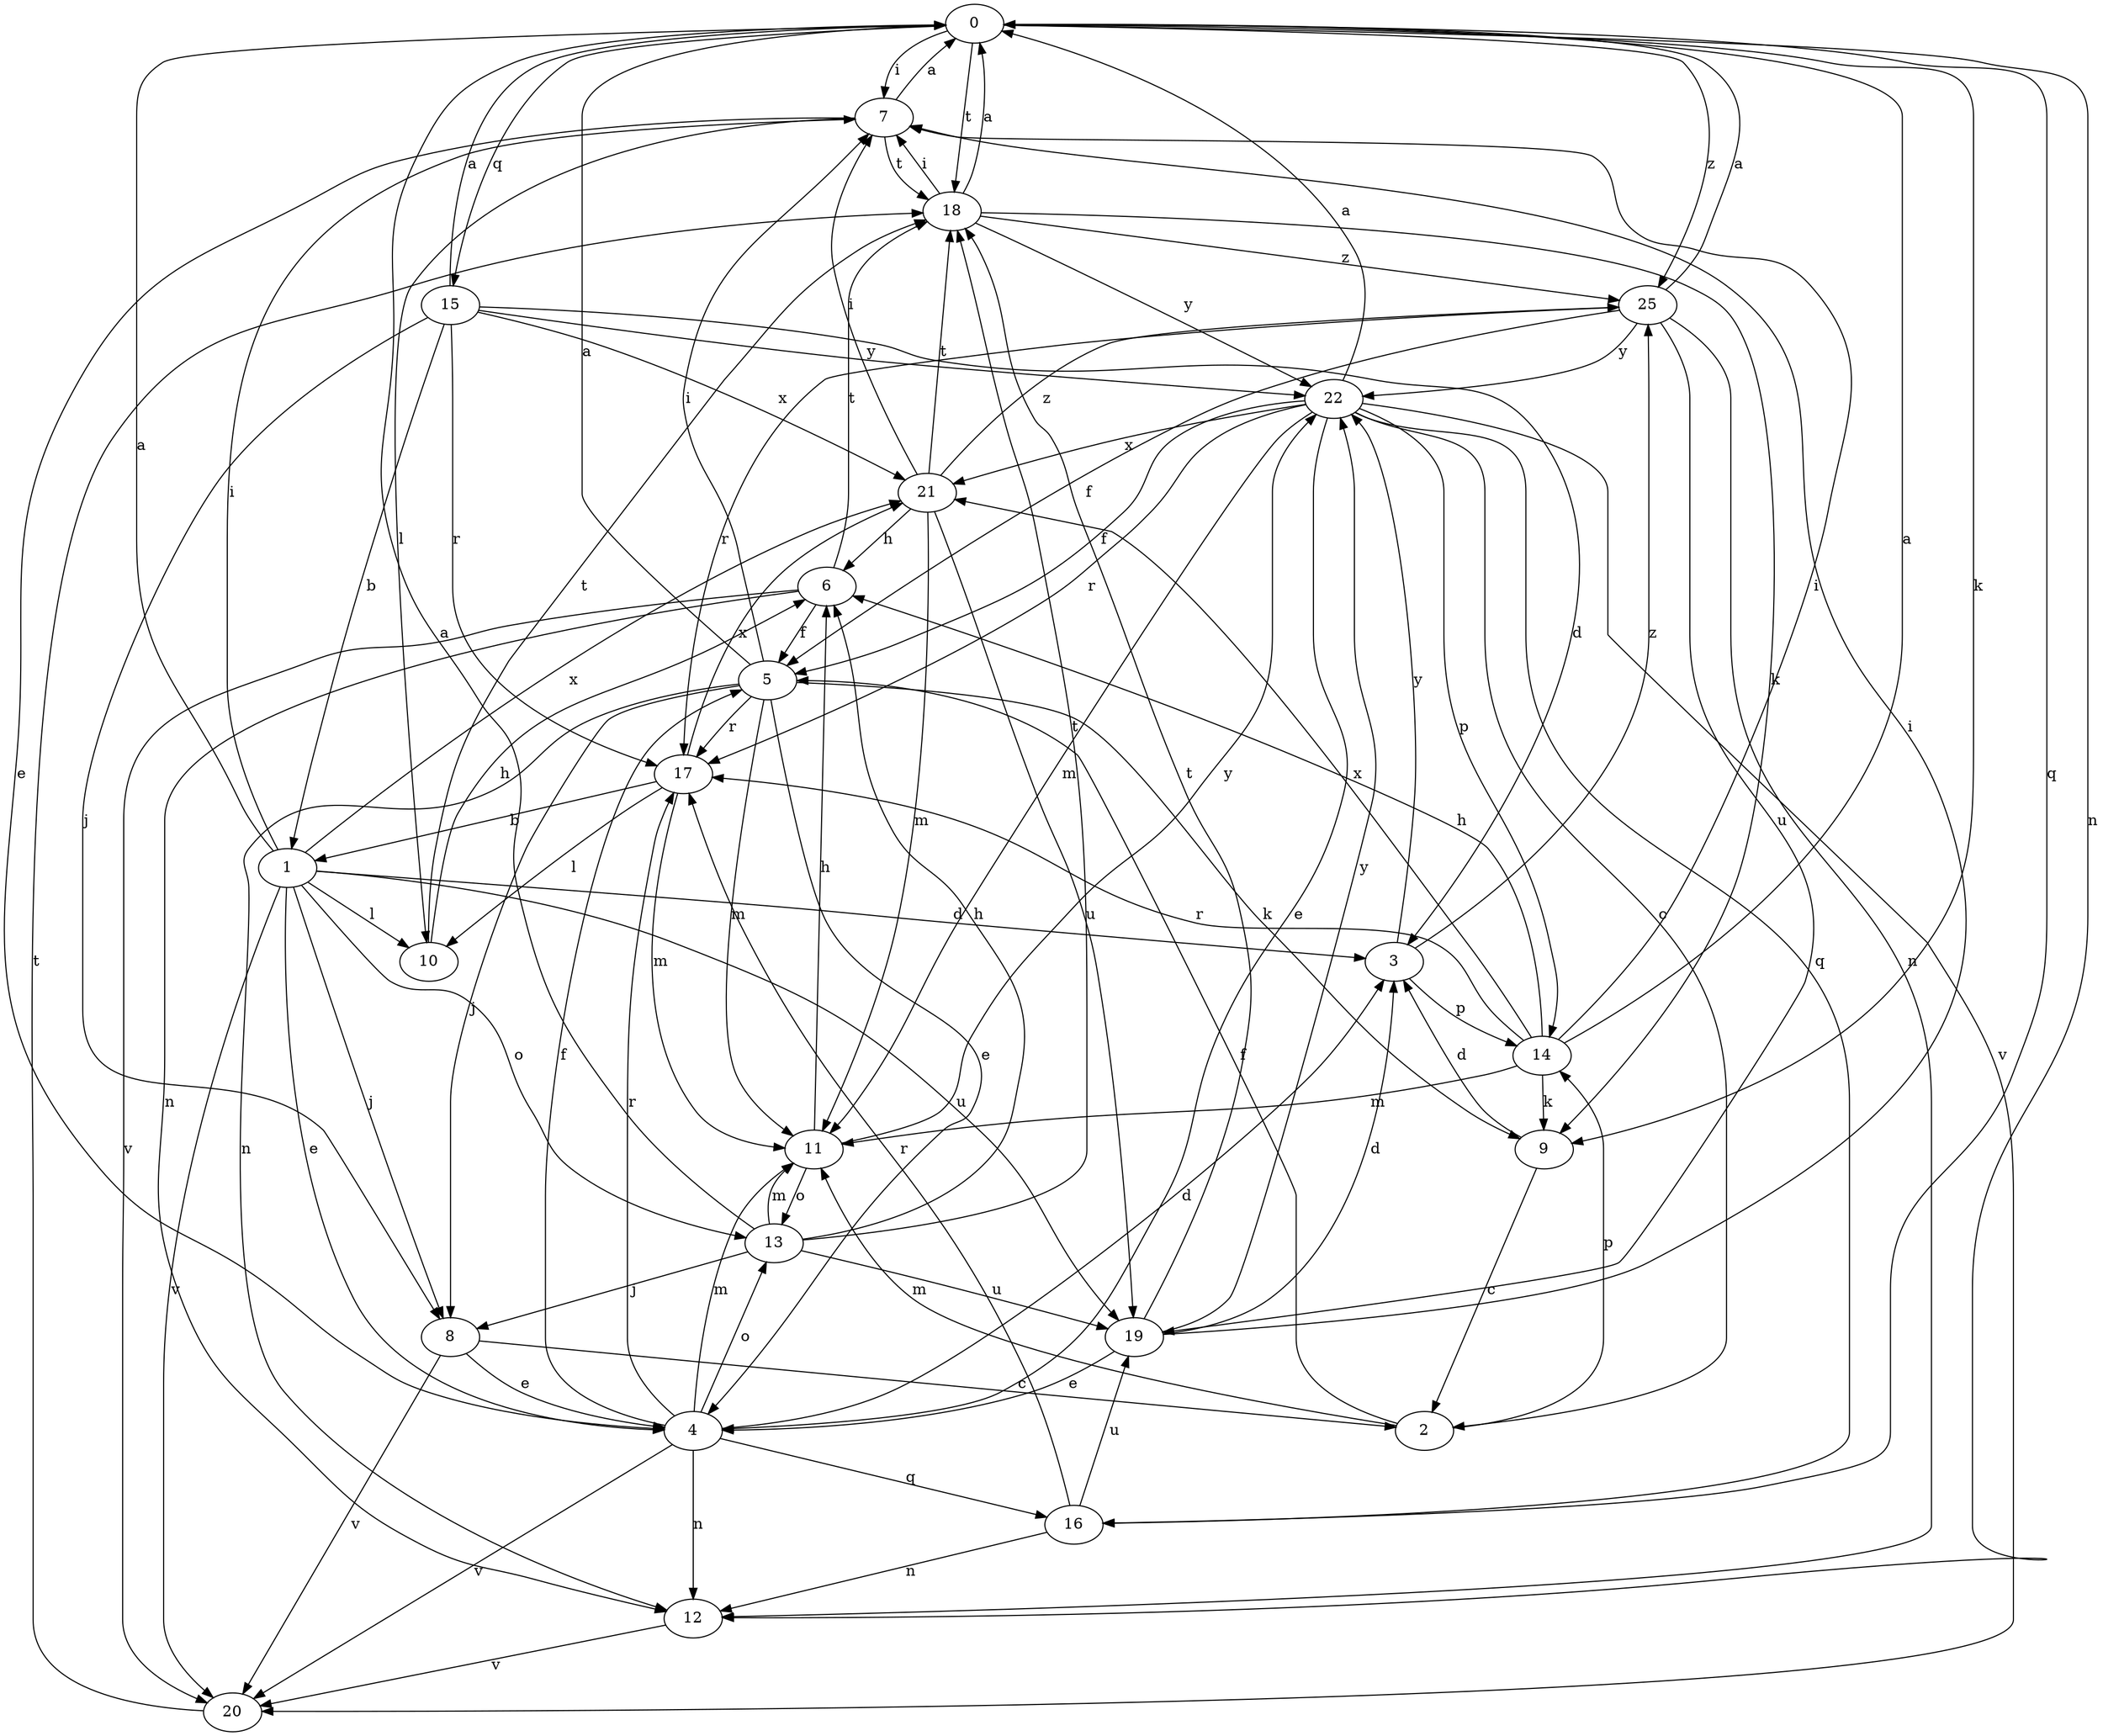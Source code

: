 strict digraph  {
0;
1;
2;
3;
4;
5;
6;
7;
8;
9;
10;
11;
12;
13;
14;
15;
16;
17;
18;
19;
20;
21;
22;
25;
0 -> 7  [label=i];
0 -> 9  [label=k];
0 -> 12  [label=n];
0 -> 15  [label=q];
0 -> 16  [label=q];
0 -> 18  [label=t];
0 -> 25  [label=z];
1 -> 0  [label=a];
1 -> 3  [label=d];
1 -> 4  [label=e];
1 -> 7  [label=i];
1 -> 8  [label=j];
1 -> 10  [label=l];
1 -> 13  [label=o];
1 -> 19  [label=u];
1 -> 20  [label=v];
1 -> 21  [label=x];
2 -> 5  [label=f];
2 -> 11  [label=m];
2 -> 14  [label=p];
3 -> 14  [label=p];
3 -> 22  [label=y];
3 -> 25  [label=z];
4 -> 3  [label=d];
4 -> 5  [label=f];
4 -> 11  [label=m];
4 -> 12  [label=n];
4 -> 13  [label=o];
4 -> 16  [label=q];
4 -> 17  [label=r];
4 -> 20  [label=v];
5 -> 0  [label=a];
5 -> 4  [label=e];
5 -> 7  [label=i];
5 -> 8  [label=j];
5 -> 9  [label=k];
5 -> 11  [label=m];
5 -> 12  [label=n];
5 -> 17  [label=r];
6 -> 5  [label=f];
6 -> 12  [label=n];
6 -> 18  [label=t];
6 -> 20  [label=v];
7 -> 0  [label=a];
7 -> 4  [label=e];
7 -> 10  [label=l];
7 -> 18  [label=t];
8 -> 2  [label=c];
8 -> 4  [label=e];
8 -> 20  [label=v];
9 -> 2  [label=c];
9 -> 3  [label=d];
10 -> 6  [label=h];
10 -> 18  [label=t];
11 -> 6  [label=h];
11 -> 13  [label=o];
11 -> 22  [label=y];
12 -> 20  [label=v];
13 -> 0  [label=a];
13 -> 6  [label=h];
13 -> 8  [label=j];
13 -> 11  [label=m];
13 -> 18  [label=t];
13 -> 19  [label=u];
14 -> 0  [label=a];
14 -> 6  [label=h];
14 -> 7  [label=i];
14 -> 9  [label=k];
14 -> 11  [label=m];
14 -> 17  [label=r];
14 -> 21  [label=x];
15 -> 0  [label=a];
15 -> 1  [label=b];
15 -> 3  [label=d];
15 -> 8  [label=j];
15 -> 17  [label=r];
15 -> 21  [label=x];
15 -> 22  [label=y];
16 -> 12  [label=n];
16 -> 17  [label=r];
16 -> 19  [label=u];
17 -> 1  [label=b];
17 -> 10  [label=l];
17 -> 11  [label=m];
17 -> 21  [label=x];
18 -> 0  [label=a];
18 -> 7  [label=i];
18 -> 9  [label=k];
18 -> 22  [label=y];
18 -> 25  [label=z];
19 -> 3  [label=d];
19 -> 4  [label=e];
19 -> 7  [label=i];
19 -> 18  [label=t];
19 -> 22  [label=y];
20 -> 18  [label=t];
21 -> 6  [label=h];
21 -> 7  [label=i];
21 -> 11  [label=m];
21 -> 18  [label=t];
21 -> 19  [label=u];
21 -> 25  [label=z];
22 -> 0  [label=a];
22 -> 2  [label=c];
22 -> 4  [label=e];
22 -> 5  [label=f];
22 -> 11  [label=m];
22 -> 14  [label=p];
22 -> 16  [label=q];
22 -> 17  [label=r];
22 -> 20  [label=v];
22 -> 21  [label=x];
25 -> 0  [label=a];
25 -> 5  [label=f];
25 -> 12  [label=n];
25 -> 17  [label=r];
25 -> 19  [label=u];
25 -> 22  [label=y];
}
